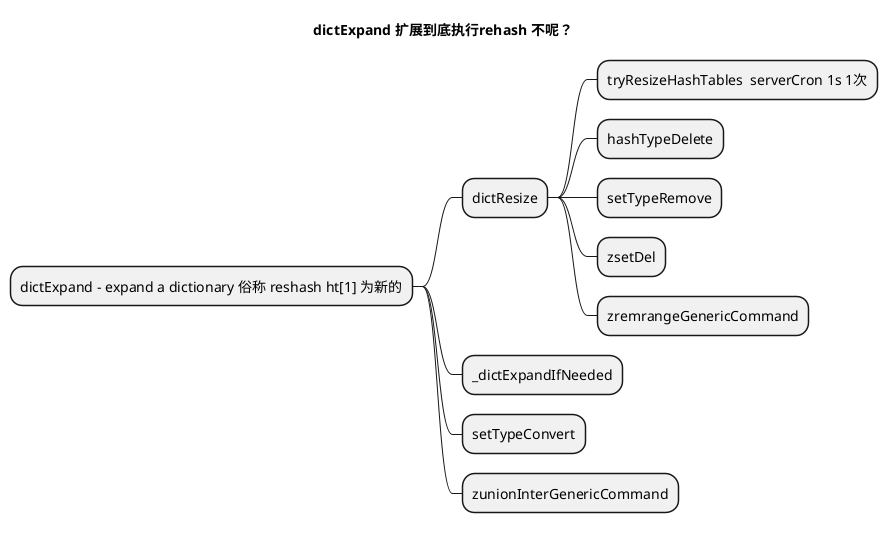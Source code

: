 @startmindmap
title dictExpand 扩展到底执行rehash 不呢？
* dictExpand - expand a dictionary 俗称 reshash ht[1] 为新的

** dictResize
*** tryResizeHashTables  serverCron 1s 1次
*** hashTypeDelete
*** setTypeRemove
*** zsetDel
*** zremrangeGenericCommand
** _dictExpandIfNeeded
** setTypeConvert
** zunionInterGenericCommand


@endmindmap


@startmindmap
title rehashidx
* rehashidx
** #define dictIsRehashing(d) ((d)->rehashidx != -1) 判断是否在rehash
** dictExpand d->rehashidx = 0;
** dictRehash
** dictGetRandomKey
** dictGetSomeKeys

** dictEmpty d->rehashidx = -1;

@endmindmap


@startmindmap
title dictRehash
* dictRehash
** dictRehashMilliseconds
*** incrementallyRehash
**** databasesCron

** _dictRehashStep \n\
static void _dictRehashStep(dict *d) {\n\
    if (d->iterators == 0) dictRehash(d,1);\n\
}\n\
每次搬一个
' 下面的很有很有意思，基本牵涉增删改查的地方 ，判断是否在rehash，如果在rehash，就执行一次rehash，这样就保证了在rehash的时候，不会有太多的操作，影响rehash的效率
*** dictAddRaw
*** dictGenericDelete
*** dictFind

*** dictGetRandomKey 获取随机key，，一个值
' cluster 相关的调用
**** clusterSendPing
**** clusterCron
**** migrateGetSocket

**** dbRandomKey
***** randomkeyCommand
****** {"randomkey",randomkeyCommand,1,"rR",0,NULL,0,0,0,0,0},


**** freeMemoryIfNeeded

**** activeExpireCycle
**** expireSlaveKeys
**** setTypeRandomElement
**** srandmemberWithCountCommand




*** dictGetSomeKeys
**** evictionPoolPopulate 驱逐池
***** freeMemoryIfNeeded
****** freeMemoryIfNeededAndSafe
******* configSetCommand
******** {"config",configCommand,-2,"last",0,NULL,0,0,0,0,0},
******* processCommand \n\
if (server.maxmemory && !server.lua_timedout) {\n\
        int out_of_memory = freeMemoryIfNeededAndSafe() == C_ERR;

**** stressGetKeys 用于测试 不用管

@endmindmap